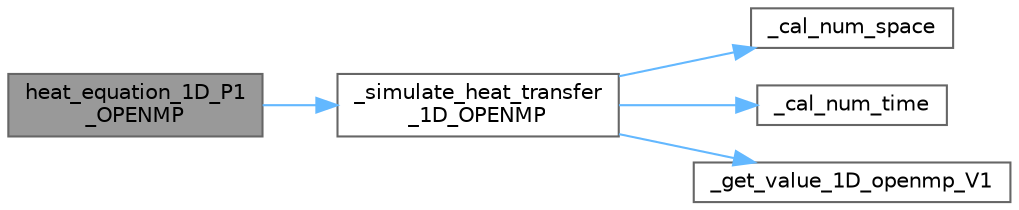 digraph "heat_equation_1D_P1_OPENMP"
{
 // LATEX_PDF_SIZE
  bgcolor="transparent";
  edge [fontname=Helvetica,fontsize=10,labelfontname=Helvetica,labelfontsize=10];
  node [fontname=Helvetica,fontsize=10,shape=box,height=0.2,width=0.4];
  rankdir="LR";
  Node1 [id="Node000001",label="heat_equation_1D_P1\l_OPENMP",height=0.2,width=0.4,color="gray40", fillcolor="grey60", style="filled", fontcolor="black",tooltip=" "];
  Node1 -> Node2 [id="edge1_Node000001_Node000002",color="steelblue1",style="solid",tooltip=" "];
  Node2 [id="Node000002",label="_simulate_heat_transfer\l_1D_OPENMP",height=0.2,width=0.4,color="grey40", fillcolor="white", style="filled",URL="$thermopara_8c.html#a1be44030d66018e8684abb8fc0c91d9a",tooltip="This is a function that simulates the heat transfer in 1D object as wire, and writes the result to a ..."];
  Node2 -> Node3 [id="edge2_Node000002_Node000003",color="steelblue1",style="solid",tooltip=" "];
  Node3 [id="Node000003",label="_cal_num_space",height=0.2,width=0.4,color="grey40", fillcolor="white", style="filled",URL="$thermoutils_8c.html#a1704ec8884af2b6e82ed14c08a0eaea9",tooltip=" "];
  Node2 -> Node4 [id="edge3_Node000002_Node000004",color="steelblue1",style="solid",tooltip=" "];
  Node4 [id="Node000004",label="_cal_num_time",height=0.2,width=0.4,color="grey40", fillcolor="white", style="filled",URL="$thermoutils_8c.html#a71ee95bc2b4cf858eedf6d6ad2fb1524",tooltip=" "];
  Node2 -> Node5 [id="edge4_Node000002_Node000005",color="steelblue1",style="solid",tooltip=" "];
  Node5 [id="Node000005",label="_get_value_1D_openmp_V1",height=0.2,width=0.4,color="grey40", fillcolor="white", style="filled",URL="$thermopara_8c.html#ab50ee5e74f3bcca41a3a4ffcc7494f6f",tooltip="This is a function calculates the value of specific point in the space at specific time in 1D."];
}
